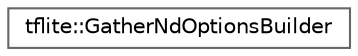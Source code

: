 digraph "Graphical Class Hierarchy"
{
 // LATEX_PDF_SIZE
  bgcolor="transparent";
  edge [fontname=Helvetica,fontsize=10,labelfontname=Helvetica,labelfontsize=10];
  node [fontname=Helvetica,fontsize=10,shape=box,height=0.2,width=0.4];
  rankdir="LR";
  Node0 [id="Node000000",label="tflite::GatherNdOptionsBuilder",height=0.2,width=0.4,color="grey40", fillcolor="white", style="filled",URL="$structtflite_1_1_gather_nd_options_builder.html",tooltip=" "];
}

